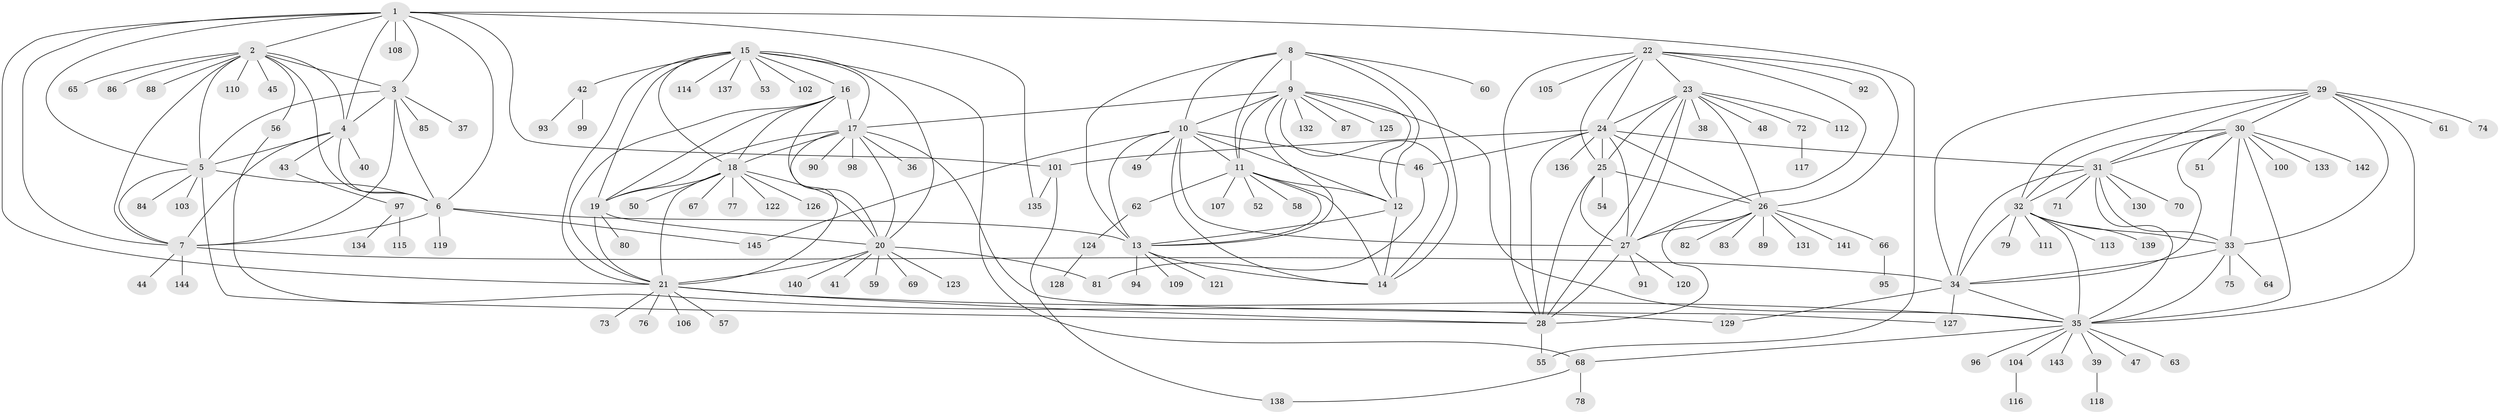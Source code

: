 // coarse degree distribution, {1: 0.8, 11: 0.022222222222222223, 3: 0.06666666666666667, 12: 0.022222222222222223, 5: 0.022222222222222223, 6: 0.022222222222222223, 17: 0.022222222222222223, 10: 0.022222222222222223}
// Generated by graph-tools (version 1.1) at 2025/37/03/04/25 23:37:44]
// undirected, 145 vertices, 235 edges
graph export_dot {
  node [color=gray90,style=filled];
  1;
  2;
  3;
  4;
  5;
  6;
  7;
  8;
  9;
  10;
  11;
  12;
  13;
  14;
  15;
  16;
  17;
  18;
  19;
  20;
  21;
  22;
  23;
  24;
  25;
  26;
  27;
  28;
  29;
  30;
  31;
  32;
  33;
  34;
  35;
  36;
  37;
  38;
  39;
  40;
  41;
  42;
  43;
  44;
  45;
  46;
  47;
  48;
  49;
  50;
  51;
  52;
  53;
  54;
  55;
  56;
  57;
  58;
  59;
  60;
  61;
  62;
  63;
  64;
  65;
  66;
  67;
  68;
  69;
  70;
  71;
  72;
  73;
  74;
  75;
  76;
  77;
  78;
  79;
  80;
  81;
  82;
  83;
  84;
  85;
  86;
  87;
  88;
  89;
  90;
  91;
  92;
  93;
  94;
  95;
  96;
  97;
  98;
  99;
  100;
  101;
  102;
  103;
  104;
  105;
  106;
  107;
  108;
  109;
  110;
  111;
  112;
  113;
  114;
  115;
  116;
  117;
  118;
  119;
  120;
  121;
  122;
  123;
  124;
  125;
  126;
  127;
  128;
  129;
  130;
  131;
  132;
  133;
  134;
  135;
  136;
  137;
  138;
  139;
  140;
  141;
  142;
  143;
  144;
  145;
  1 -- 2;
  1 -- 3;
  1 -- 4;
  1 -- 5;
  1 -- 6;
  1 -- 7;
  1 -- 21;
  1 -- 55;
  1 -- 101;
  1 -- 108;
  1 -- 135;
  2 -- 3;
  2 -- 4;
  2 -- 5;
  2 -- 6;
  2 -- 7;
  2 -- 45;
  2 -- 56;
  2 -- 65;
  2 -- 86;
  2 -- 88;
  2 -- 110;
  3 -- 4;
  3 -- 5;
  3 -- 6;
  3 -- 7;
  3 -- 37;
  3 -- 85;
  4 -- 5;
  4 -- 6;
  4 -- 7;
  4 -- 40;
  4 -- 43;
  5 -- 6;
  5 -- 7;
  5 -- 28;
  5 -- 84;
  5 -- 103;
  6 -- 7;
  6 -- 13;
  6 -- 119;
  6 -- 145;
  7 -- 34;
  7 -- 44;
  7 -- 144;
  8 -- 9;
  8 -- 10;
  8 -- 11;
  8 -- 12;
  8 -- 13;
  8 -- 14;
  8 -- 60;
  9 -- 10;
  9 -- 11;
  9 -- 12;
  9 -- 13;
  9 -- 14;
  9 -- 17;
  9 -- 35;
  9 -- 87;
  9 -- 125;
  9 -- 132;
  10 -- 11;
  10 -- 12;
  10 -- 13;
  10 -- 14;
  10 -- 27;
  10 -- 46;
  10 -- 49;
  10 -- 145;
  11 -- 12;
  11 -- 13;
  11 -- 14;
  11 -- 52;
  11 -- 58;
  11 -- 62;
  11 -- 107;
  12 -- 13;
  12 -- 14;
  13 -- 14;
  13 -- 94;
  13 -- 109;
  13 -- 121;
  15 -- 16;
  15 -- 17;
  15 -- 18;
  15 -- 19;
  15 -- 20;
  15 -- 21;
  15 -- 42;
  15 -- 53;
  15 -- 68;
  15 -- 102;
  15 -- 114;
  15 -- 137;
  16 -- 17;
  16 -- 18;
  16 -- 19;
  16 -- 20;
  16 -- 21;
  17 -- 18;
  17 -- 19;
  17 -- 20;
  17 -- 21;
  17 -- 36;
  17 -- 90;
  17 -- 98;
  17 -- 127;
  18 -- 19;
  18 -- 20;
  18 -- 21;
  18 -- 50;
  18 -- 67;
  18 -- 77;
  18 -- 122;
  18 -- 126;
  19 -- 20;
  19 -- 21;
  19 -- 80;
  20 -- 21;
  20 -- 41;
  20 -- 59;
  20 -- 69;
  20 -- 81;
  20 -- 123;
  20 -- 140;
  21 -- 28;
  21 -- 35;
  21 -- 57;
  21 -- 73;
  21 -- 76;
  21 -- 106;
  22 -- 23;
  22 -- 24;
  22 -- 25;
  22 -- 26;
  22 -- 27;
  22 -- 28;
  22 -- 92;
  22 -- 105;
  23 -- 24;
  23 -- 25;
  23 -- 26;
  23 -- 27;
  23 -- 28;
  23 -- 38;
  23 -- 48;
  23 -- 72;
  23 -- 112;
  24 -- 25;
  24 -- 26;
  24 -- 27;
  24 -- 28;
  24 -- 31;
  24 -- 46;
  24 -- 101;
  24 -- 136;
  25 -- 26;
  25 -- 27;
  25 -- 28;
  25 -- 54;
  26 -- 27;
  26 -- 28;
  26 -- 66;
  26 -- 82;
  26 -- 83;
  26 -- 89;
  26 -- 131;
  26 -- 141;
  27 -- 28;
  27 -- 91;
  27 -- 120;
  28 -- 55;
  29 -- 30;
  29 -- 31;
  29 -- 32;
  29 -- 33;
  29 -- 34;
  29 -- 35;
  29 -- 61;
  29 -- 74;
  30 -- 31;
  30 -- 32;
  30 -- 33;
  30 -- 34;
  30 -- 35;
  30 -- 51;
  30 -- 100;
  30 -- 133;
  30 -- 142;
  31 -- 32;
  31 -- 33;
  31 -- 34;
  31 -- 35;
  31 -- 70;
  31 -- 71;
  31 -- 130;
  32 -- 33;
  32 -- 34;
  32 -- 35;
  32 -- 79;
  32 -- 111;
  32 -- 113;
  32 -- 139;
  33 -- 34;
  33 -- 35;
  33 -- 64;
  33 -- 75;
  34 -- 35;
  34 -- 127;
  34 -- 129;
  35 -- 39;
  35 -- 47;
  35 -- 63;
  35 -- 68;
  35 -- 96;
  35 -- 104;
  35 -- 143;
  39 -- 118;
  42 -- 93;
  42 -- 99;
  43 -- 97;
  46 -- 81;
  56 -- 129;
  62 -- 124;
  66 -- 95;
  68 -- 78;
  68 -- 138;
  72 -- 117;
  97 -- 115;
  97 -- 134;
  101 -- 135;
  101 -- 138;
  104 -- 116;
  124 -- 128;
}
